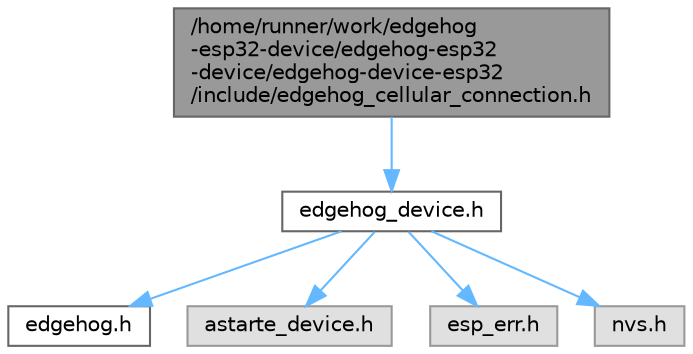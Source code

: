 digraph "/home/runner/work/edgehog-esp32-device/edgehog-esp32-device/edgehog-device-esp32/include/edgehog_cellular_connection.h"
{
 // LATEX_PDF_SIZE
  bgcolor="transparent";
  edge [fontname=Helvetica,fontsize=10,labelfontname=Helvetica,labelfontsize=10];
  node [fontname=Helvetica,fontsize=10,shape=box,height=0.2,width=0.4];
  Node1 [id="Node000001",label="/home/runner/work/edgehog\l-esp32-device/edgehog-esp32\l-device/edgehog-device-esp32\l/include/edgehog_cellular_connection.h",height=0.2,width=0.4,color="gray40", fillcolor="grey60", style="filled", fontcolor="black",tooltip="Edgehog device cellular connection API."];
  Node1 -> Node2 [id="edge1_Node000001_Node000002",color="steelblue1",style="solid",tooltip=" "];
  Node2 [id="Node000002",label="edgehog_device.h",height=0.2,width=0.4,color="grey40", fillcolor="white", style="filled",URL="$edgehog__device_8h.html",tooltip="Edgehog device SDK API."];
  Node2 -> Node3 [id="edge2_Node000002_Node000003",color="steelblue1",style="solid",tooltip=" "];
  Node3 [id="Node000003",label="edgehog.h",height=0.2,width=0.4,color="grey40", fillcolor="white", style="filled",URL="$edgehog_8h.html",tooltip="Edgehog types and defines."];
  Node2 -> Node4 [id="edge3_Node000002_Node000004",color="steelblue1",style="solid",tooltip=" "];
  Node4 [id="Node000004",label="astarte_device.h",height=0.2,width=0.4,color="grey60", fillcolor="#E0E0E0", style="filled",tooltip=" "];
  Node2 -> Node5 [id="edge4_Node000002_Node000005",color="steelblue1",style="solid",tooltip=" "];
  Node5 [id="Node000005",label="esp_err.h",height=0.2,width=0.4,color="grey60", fillcolor="#E0E0E0", style="filled",tooltip=" "];
  Node2 -> Node6 [id="edge5_Node000002_Node000006",color="steelblue1",style="solid",tooltip=" "];
  Node6 [id="Node000006",label="nvs.h",height=0.2,width=0.4,color="grey60", fillcolor="#E0E0E0", style="filled",tooltip=" "];
}
